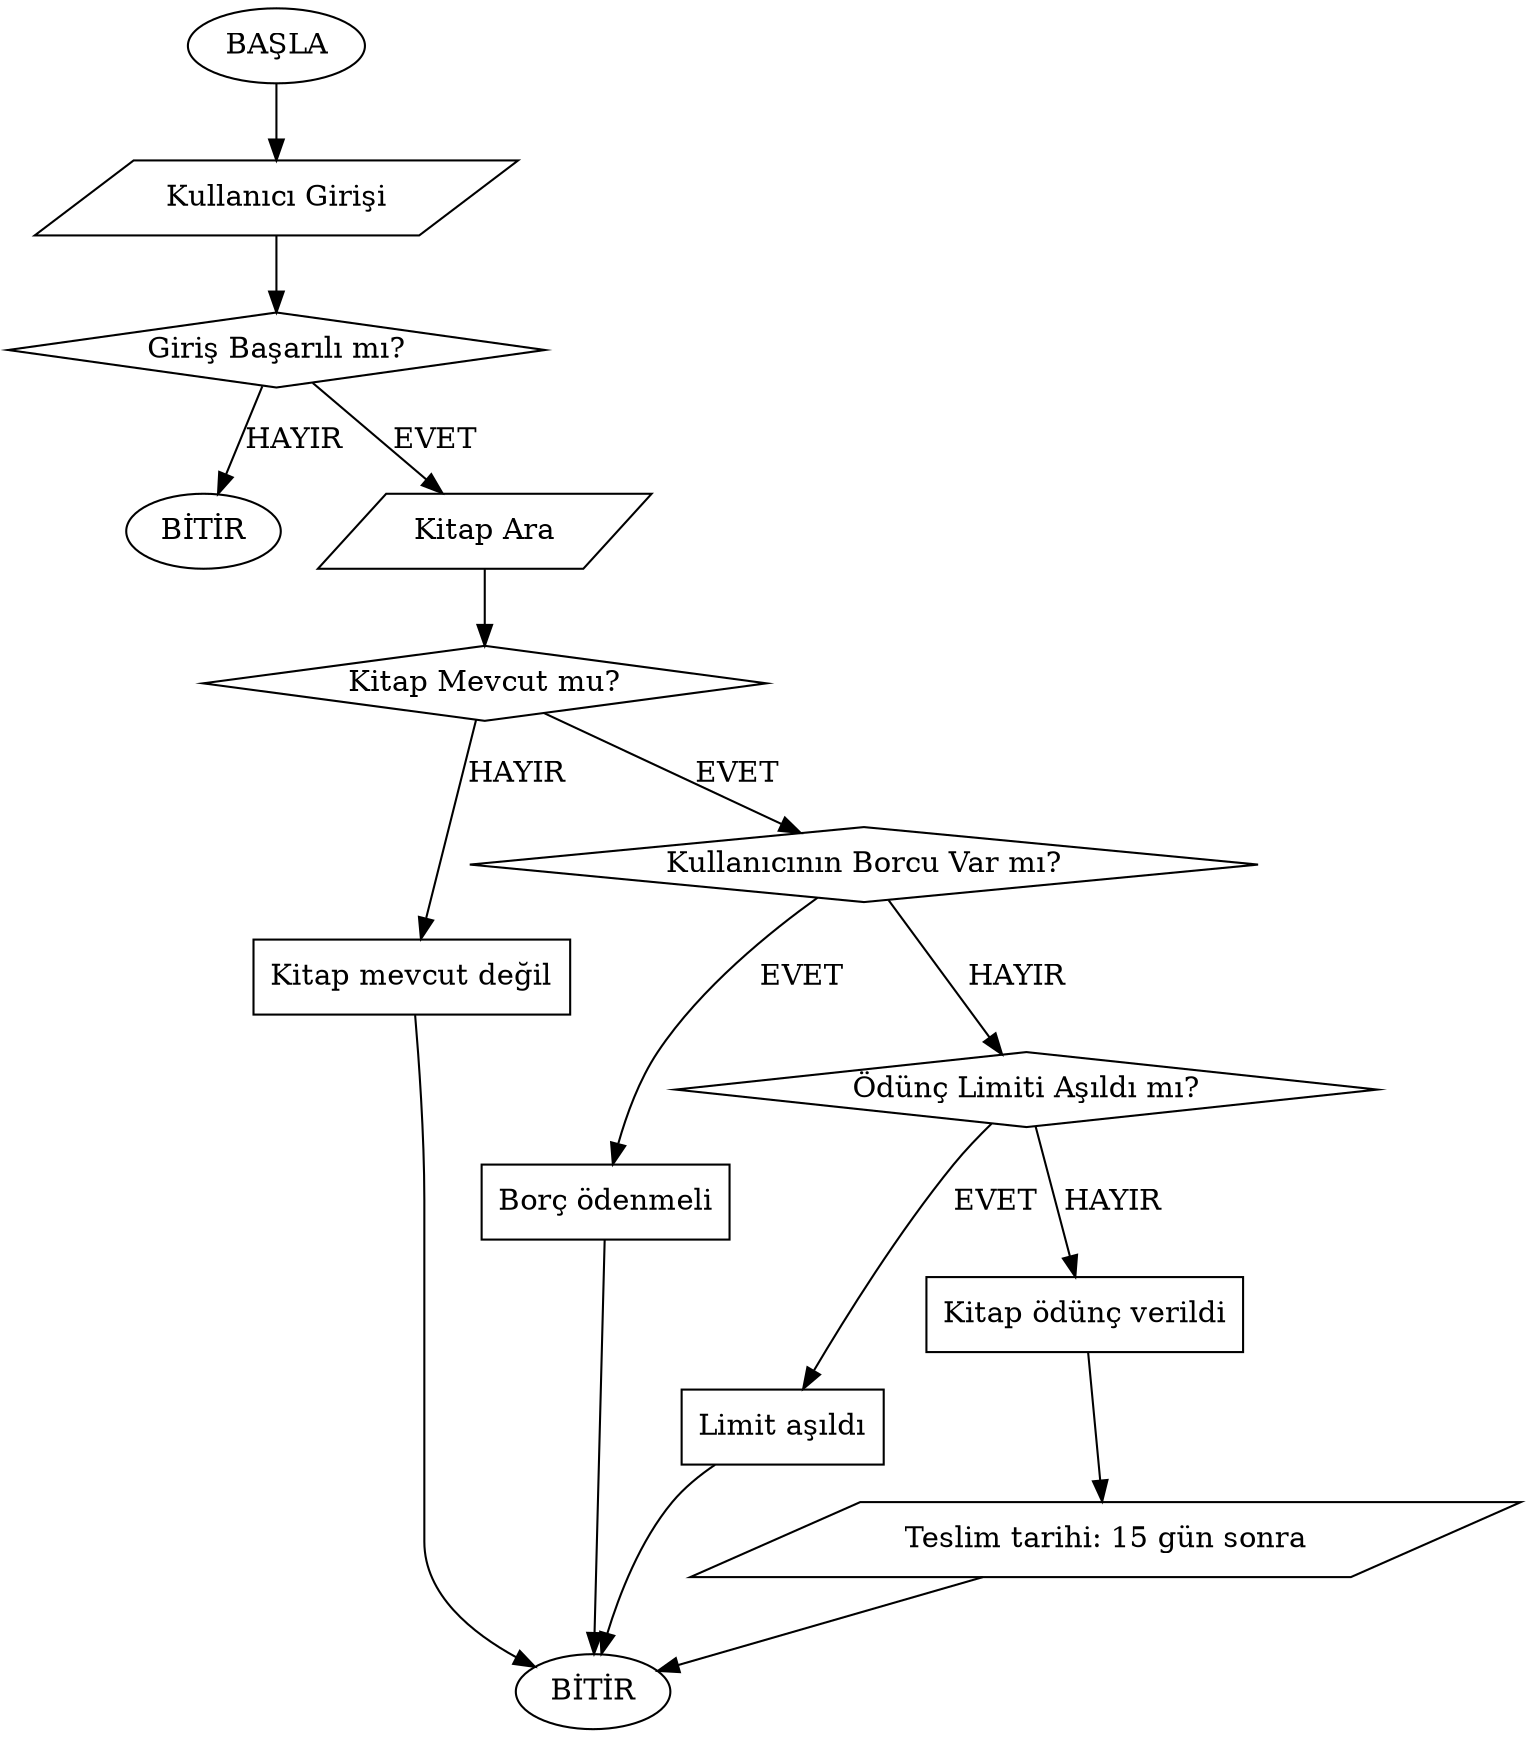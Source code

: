 digraph LibrarySystem {
  rankdir=TB;

  start [shape=oval, label="BAŞLA"];
  login [shape=parallelogram, label="Kullanıcı Girişi"];
  loginCheck [shape=diamond, label="Giriş Başarılı mı?"];
  exitLogin [shape=oval, label="BİTİR"];

  searchBook [shape=parallelogram, label="Kitap Ara"];
  bookCheck [shape=diamond, label="Kitap Mevcut mu?"];
  noBook [shape=box, label="Kitap mevcut değil"];
  
  debtCheck [shape=diamond, label="Kullanıcının Borcu Var mı?"];
  debtMessage [shape=box, label="Borç ödenmeli"];
  
  limitCheck [shape=diamond, label="Ödünç Limiti Aşıldı mı?"];
  limitMessage [shape=box, label="Limit aşıldı"];
  
  lendBook [shape=box, label="Kitap ödünç verildi"];
  dueDate [shape=parallelogram, label="Teslim tarihi: 15 gün sonra"];
  end [shape=oval, label="BİTİR"];

  start -> login -> loginCheck;
  loginCheck -> searchBook [label="EVET"];
  loginCheck -> exitLogin [label="HAYIR"];

  searchBook -> bookCheck;
  bookCheck -> noBook [label="HAYIR"];
  noBook -> end;

  bookCheck -> debtCheck [label="EVET"];
  debtCheck -> debtMessage [label="EVET"];
  debtMessage -> end;

  debtCheck -> limitCheck [label="HAYIR"];
  limitCheck -> limitMessage [label="EVET"];
  limitMessage -> end;

  limitCheck -> lendBook [label="HAYIR"];
  lendBook -> dueDate -> end;
}

